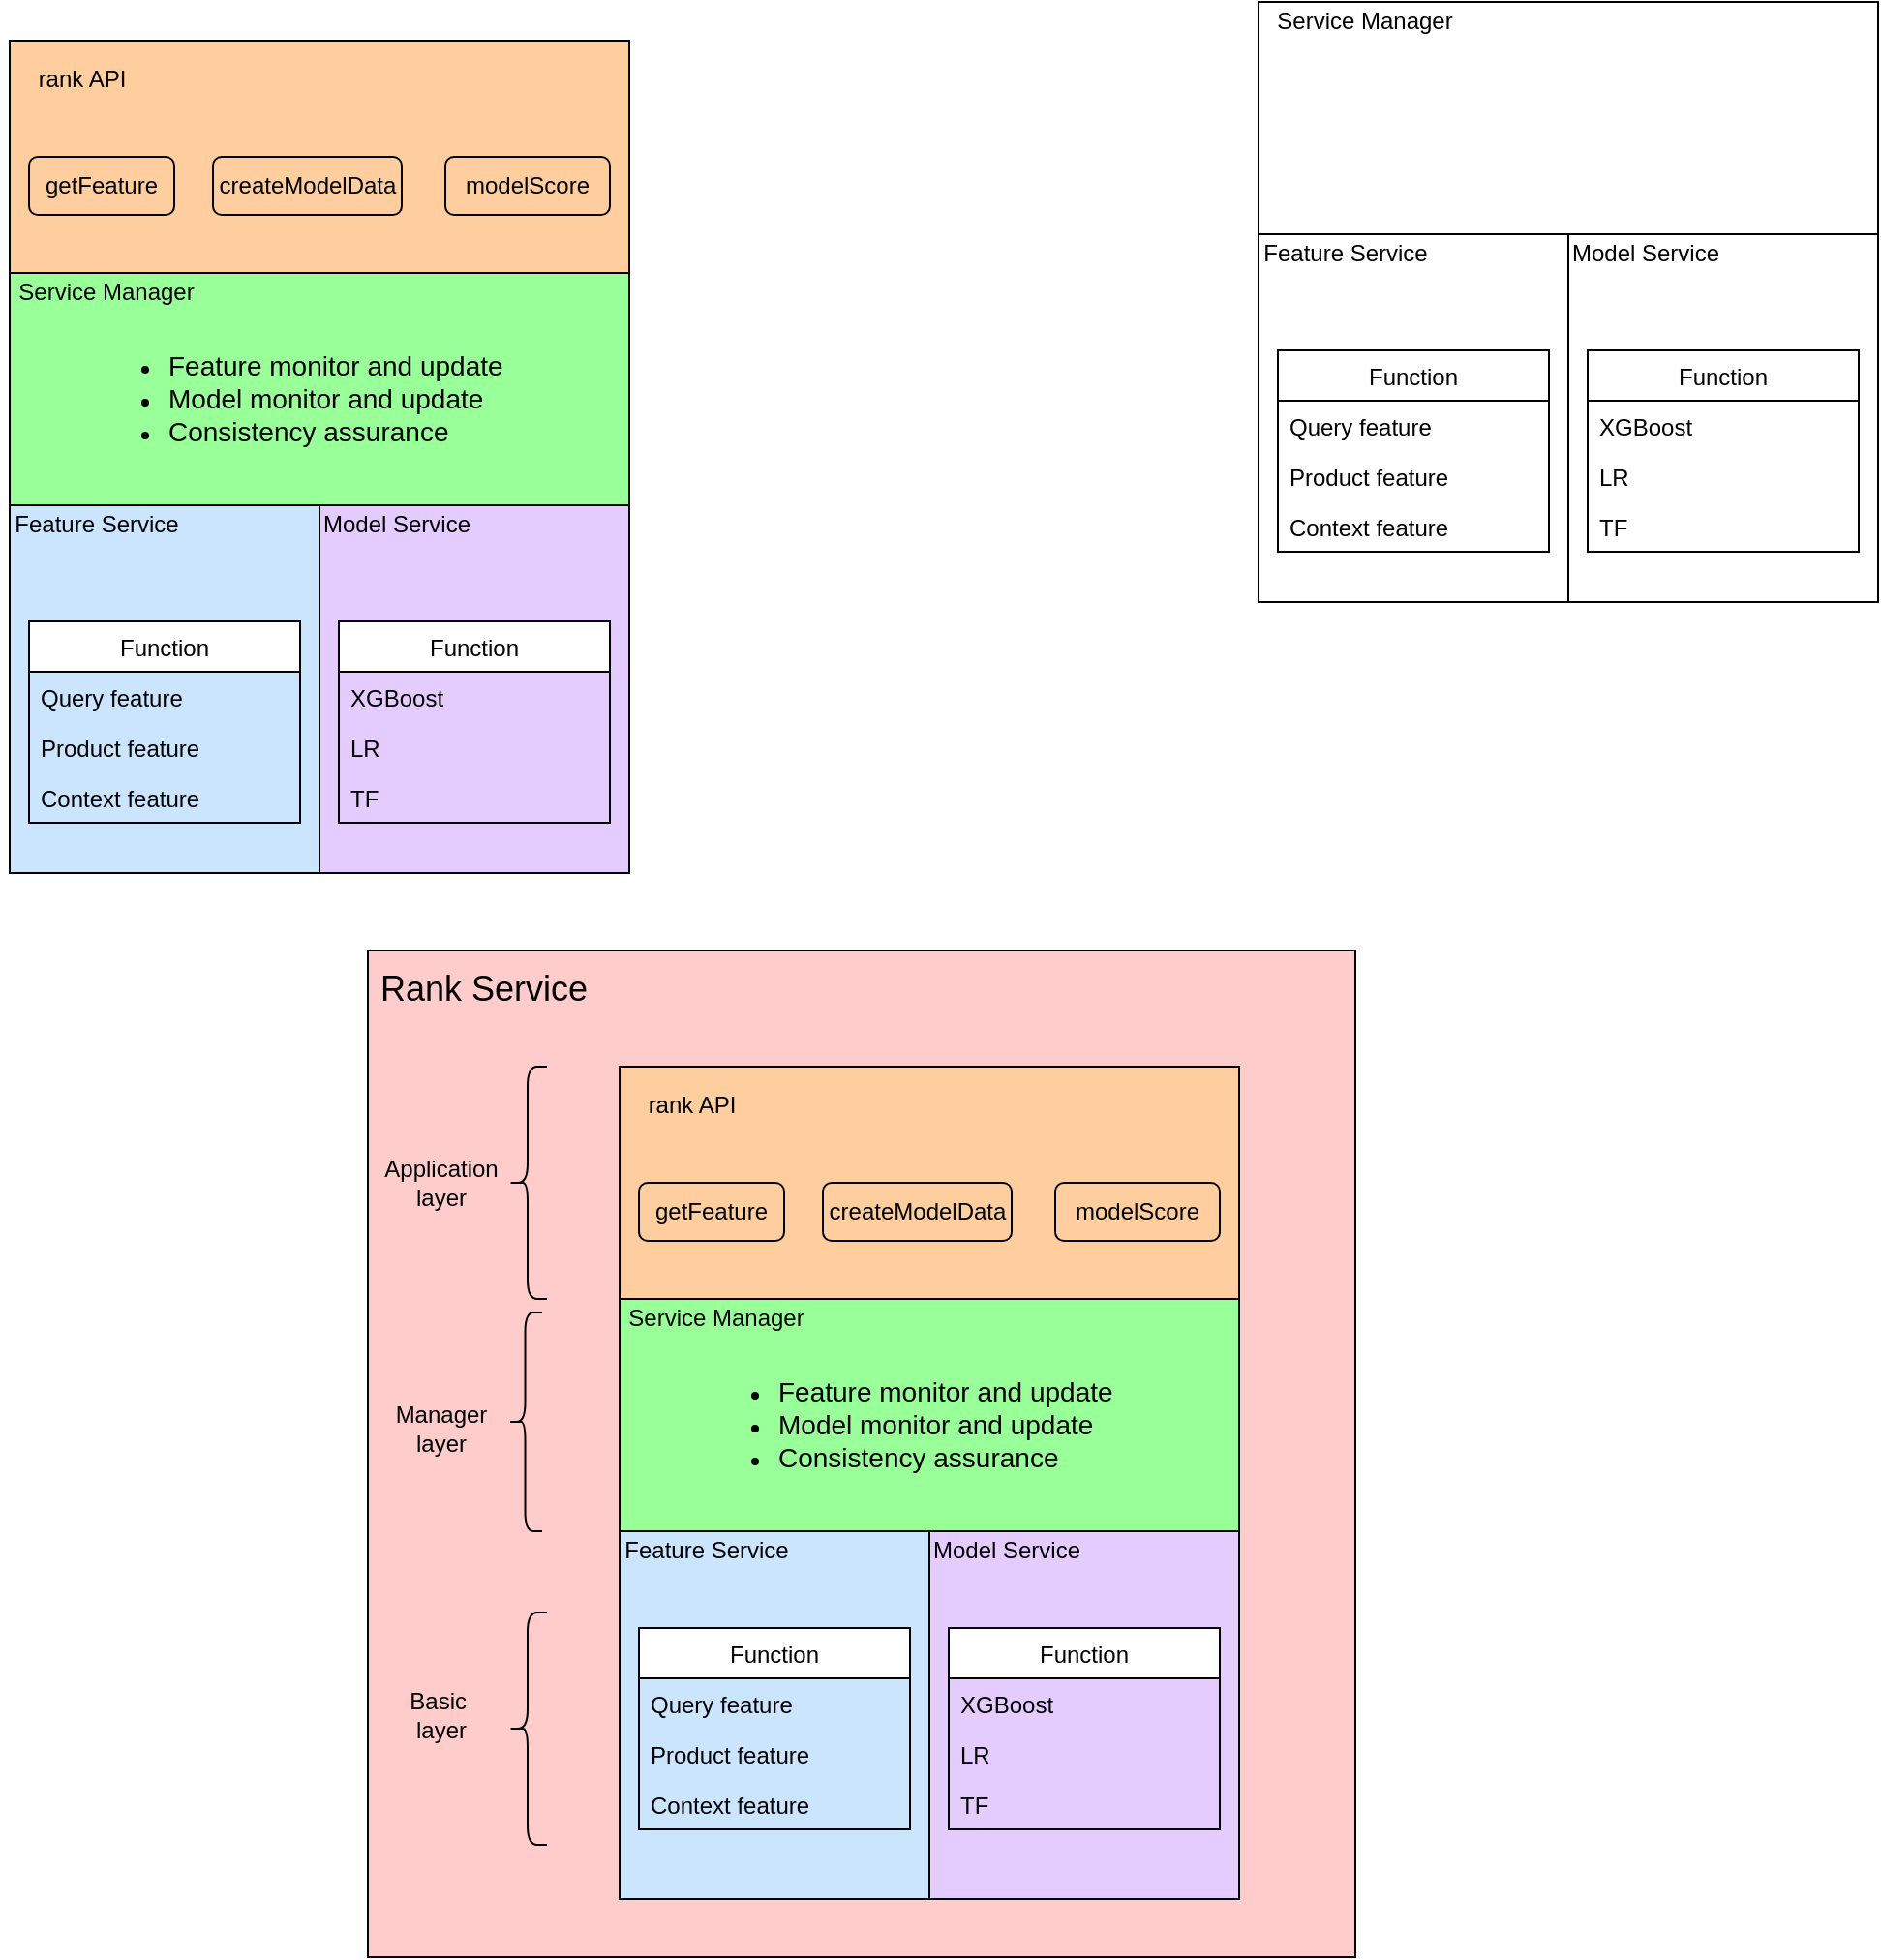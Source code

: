 <mxfile version="14.6.13" type="github">
  <diagram id="SZdEBqZsAKPvEcrVzDSO" name="Page-1">
    <mxGraphModel dx="2066" dy="1163" grid="1" gridSize="10" guides="1" tooltips="1" connect="1" arrows="1" fold="1" page="1" pageScale="1" pageWidth="1169" pageHeight="1654" math="0" shadow="0">
      <root>
        <mxCell id="0" />
        <mxCell id="1" parent="0" />
        <mxCell id="BSlM-SRvdAZNcuz4wWOg-7" value="" style="rounded=0;whiteSpace=wrap;html=1;" vertex="1" parent="1">
          <mxGeometry x="700" y="150" width="160" height="190" as="geometry" />
        </mxCell>
        <mxCell id="BSlM-SRvdAZNcuz4wWOg-8" value="Feature Service" style="text;html=1;strokeColor=none;fillColor=none;align=center;verticalAlign=middle;whiteSpace=wrap;rounded=0;" vertex="1" parent="1">
          <mxGeometry x="700" y="150" width="90" height="20" as="geometry" />
        </mxCell>
        <mxCell id="BSlM-SRvdAZNcuz4wWOg-9" value="Function" style="swimlane;fontStyle=0;childLayout=stackLayout;horizontal=1;startSize=26;horizontalStack=0;resizeParent=1;resizeParentMax=0;resizeLast=0;collapsible=1;marginBottom=0;" vertex="1" parent="1">
          <mxGeometry x="710" y="210" width="140" height="104" as="geometry" />
        </mxCell>
        <mxCell id="BSlM-SRvdAZNcuz4wWOg-10" value="Query feature" style="text;strokeColor=none;fillColor=none;align=left;verticalAlign=top;spacingLeft=4;spacingRight=4;overflow=hidden;rotatable=0;points=[[0,0.5],[1,0.5]];portConstraint=eastwest;" vertex="1" parent="BSlM-SRvdAZNcuz4wWOg-9">
          <mxGeometry y="26" width="140" height="26" as="geometry" />
        </mxCell>
        <mxCell id="BSlM-SRvdAZNcuz4wWOg-11" value="Product feature" style="text;strokeColor=none;fillColor=none;align=left;verticalAlign=top;spacingLeft=4;spacingRight=4;overflow=hidden;rotatable=0;points=[[0,0.5],[1,0.5]];portConstraint=eastwest;" vertex="1" parent="BSlM-SRvdAZNcuz4wWOg-9">
          <mxGeometry y="52" width="140" height="26" as="geometry" />
        </mxCell>
        <mxCell id="BSlM-SRvdAZNcuz4wWOg-12" value="Context feature" style="text;strokeColor=none;fillColor=none;align=left;verticalAlign=top;spacingLeft=4;spacingRight=4;overflow=hidden;rotatable=0;points=[[0,0.5],[1,0.5]];portConstraint=eastwest;" vertex="1" parent="BSlM-SRvdAZNcuz4wWOg-9">
          <mxGeometry y="78" width="140" height="26" as="geometry" />
        </mxCell>
        <mxCell id="BSlM-SRvdAZNcuz4wWOg-19" value="" style="rounded=0;whiteSpace=wrap;html=1;" vertex="1" parent="1">
          <mxGeometry x="860" y="150" width="160" height="190" as="geometry" />
        </mxCell>
        <mxCell id="BSlM-SRvdAZNcuz4wWOg-20" value="Model Service" style="text;html=1;strokeColor=none;fillColor=none;align=center;verticalAlign=middle;whiteSpace=wrap;rounded=0;" vertex="1" parent="1">
          <mxGeometry x="860" y="150" width="80" height="20" as="geometry" />
        </mxCell>
        <mxCell id="BSlM-SRvdAZNcuz4wWOg-21" value="Function" style="swimlane;fontStyle=0;childLayout=stackLayout;horizontal=1;startSize=26;horizontalStack=0;resizeParent=1;resizeParentMax=0;resizeLast=0;collapsible=1;marginBottom=0;" vertex="1" parent="1">
          <mxGeometry x="870" y="210" width="140" height="104" as="geometry" />
        </mxCell>
        <mxCell id="BSlM-SRvdAZNcuz4wWOg-22" value="XGBoost" style="text;strokeColor=none;fillColor=none;align=left;verticalAlign=top;spacingLeft=4;spacingRight=4;overflow=hidden;rotatable=0;points=[[0,0.5],[1,0.5]];portConstraint=eastwest;" vertex="1" parent="BSlM-SRvdAZNcuz4wWOg-21">
          <mxGeometry y="26" width="140" height="26" as="geometry" />
        </mxCell>
        <mxCell id="BSlM-SRvdAZNcuz4wWOg-23" value="LR" style="text;strokeColor=none;fillColor=none;align=left;verticalAlign=top;spacingLeft=4;spacingRight=4;overflow=hidden;rotatable=0;points=[[0,0.5],[1,0.5]];portConstraint=eastwest;" vertex="1" parent="BSlM-SRvdAZNcuz4wWOg-21">
          <mxGeometry y="52" width="140" height="26" as="geometry" />
        </mxCell>
        <mxCell id="BSlM-SRvdAZNcuz4wWOg-24" value="TF" style="text;strokeColor=none;fillColor=none;align=left;verticalAlign=top;spacingLeft=4;spacingRight=4;overflow=hidden;rotatable=0;points=[[0,0.5],[1,0.5]];portConstraint=eastwest;" vertex="1" parent="BSlM-SRvdAZNcuz4wWOg-21">
          <mxGeometry y="78" width="140" height="26" as="geometry" />
        </mxCell>
        <mxCell id="BSlM-SRvdAZNcuz4wWOg-25" value="" style="rounded=0;whiteSpace=wrap;html=1;" vertex="1" parent="1">
          <mxGeometry x="700" y="30" width="320" height="120" as="geometry" />
        </mxCell>
        <mxCell id="BSlM-SRvdAZNcuz4wWOg-26" value="Service Manager" style="text;html=1;strokeColor=none;fillColor=none;align=center;verticalAlign=middle;whiteSpace=wrap;rounded=0;" vertex="1" parent="1">
          <mxGeometry x="700" y="30" width="110" height="20" as="geometry" />
        </mxCell>
        <mxCell id="BSlM-SRvdAZNcuz4wWOg-28" value="" style="rounded=0;whiteSpace=wrap;html=1;fillColor=#FFCCCC;" vertex="1" parent="1">
          <mxGeometry x="240" y="520" width="510" height="520" as="geometry" />
        </mxCell>
        <mxCell id="BSlM-SRvdAZNcuz4wWOg-43" value="&lt;font style=&quot;font-size: 18px&quot;&gt;Rank Service&lt;/font&gt;" style="text;html=1;strokeColor=none;fillColor=none;align=center;verticalAlign=middle;whiteSpace=wrap;rounded=0;" vertex="1" parent="1">
          <mxGeometry x="190" y="520" width="220" height="40" as="geometry" />
        </mxCell>
        <mxCell id="BSlM-SRvdAZNcuz4wWOg-60" value="" style="rounded=0;whiteSpace=wrap;html=1;fillColor=#CCE5FF;" vertex="1" parent="1">
          <mxGeometry x="55" y="290" width="160" height="190" as="geometry" />
        </mxCell>
        <mxCell id="BSlM-SRvdAZNcuz4wWOg-61" value="Feature Service" style="text;html=1;strokeColor=none;fillColor=none;align=center;verticalAlign=middle;whiteSpace=wrap;rounded=0;" vertex="1" parent="1">
          <mxGeometry x="55" y="290" width="90" height="20" as="geometry" />
        </mxCell>
        <mxCell id="BSlM-SRvdAZNcuz4wWOg-62" value="Function" style="swimlane;fontStyle=0;childLayout=stackLayout;horizontal=1;startSize=26;horizontalStack=0;resizeParent=1;resizeParentMax=0;resizeLast=0;collapsible=1;marginBottom=0;" vertex="1" parent="1">
          <mxGeometry x="65" y="350" width="140" height="104" as="geometry" />
        </mxCell>
        <mxCell id="BSlM-SRvdAZNcuz4wWOg-63" value="Query feature" style="text;strokeColor=none;fillColor=none;align=left;verticalAlign=top;spacingLeft=4;spacingRight=4;overflow=hidden;rotatable=0;points=[[0,0.5],[1,0.5]];portConstraint=eastwest;" vertex="1" parent="BSlM-SRvdAZNcuz4wWOg-62">
          <mxGeometry y="26" width="140" height="26" as="geometry" />
        </mxCell>
        <mxCell id="BSlM-SRvdAZNcuz4wWOg-64" value="Product feature" style="text;strokeColor=none;fillColor=none;align=left;verticalAlign=top;spacingLeft=4;spacingRight=4;overflow=hidden;rotatable=0;points=[[0,0.5],[1,0.5]];portConstraint=eastwest;" vertex="1" parent="BSlM-SRvdAZNcuz4wWOg-62">
          <mxGeometry y="52" width="140" height="26" as="geometry" />
        </mxCell>
        <mxCell id="BSlM-SRvdAZNcuz4wWOg-65" value="Context feature" style="text;strokeColor=none;fillColor=none;align=left;verticalAlign=top;spacingLeft=4;spacingRight=4;overflow=hidden;rotatable=0;points=[[0,0.5],[1,0.5]];portConstraint=eastwest;" vertex="1" parent="BSlM-SRvdAZNcuz4wWOg-62">
          <mxGeometry y="78" width="140" height="26" as="geometry" />
        </mxCell>
        <mxCell id="BSlM-SRvdAZNcuz4wWOg-66" value="" style="rounded=0;whiteSpace=wrap;html=1;fillColor=#E5CCFF;" vertex="1" parent="1">
          <mxGeometry x="215" y="290" width="160" height="190" as="geometry" />
        </mxCell>
        <mxCell id="BSlM-SRvdAZNcuz4wWOg-67" value="Model Service" style="text;html=1;strokeColor=none;fillColor=none;align=center;verticalAlign=middle;whiteSpace=wrap;rounded=0;" vertex="1" parent="1">
          <mxGeometry x="215" y="290" width="80" height="20" as="geometry" />
        </mxCell>
        <mxCell id="BSlM-SRvdAZNcuz4wWOg-68" value="Function" style="swimlane;fontStyle=0;childLayout=stackLayout;horizontal=1;startSize=26;horizontalStack=0;resizeParent=1;resizeParentMax=0;resizeLast=0;collapsible=1;marginBottom=0;" vertex="1" parent="1">
          <mxGeometry x="225" y="350" width="140" height="104" as="geometry" />
        </mxCell>
        <mxCell id="BSlM-SRvdAZNcuz4wWOg-69" value="XGBoost" style="text;strokeColor=none;fillColor=none;align=left;verticalAlign=top;spacingLeft=4;spacingRight=4;overflow=hidden;rotatable=0;points=[[0,0.5],[1,0.5]];portConstraint=eastwest;" vertex="1" parent="BSlM-SRvdAZNcuz4wWOg-68">
          <mxGeometry y="26" width="140" height="26" as="geometry" />
        </mxCell>
        <mxCell id="BSlM-SRvdAZNcuz4wWOg-70" value="LR" style="text;strokeColor=none;fillColor=none;align=left;verticalAlign=top;spacingLeft=4;spacingRight=4;overflow=hidden;rotatable=0;points=[[0,0.5],[1,0.5]];portConstraint=eastwest;" vertex="1" parent="BSlM-SRvdAZNcuz4wWOg-68">
          <mxGeometry y="52" width="140" height="26" as="geometry" />
        </mxCell>
        <mxCell id="BSlM-SRvdAZNcuz4wWOg-71" value="TF" style="text;strokeColor=none;fillColor=none;align=left;verticalAlign=top;spacingLeft=4;spacingRight=4;overflow=hidden;rotatable=0;points=[[0,0.5],[1,0.5]];portConstraint=eastwest;" vertex="1" parent="BSlM-SRvdAZNcuz4wWOg-68">
          <mxGeometry y="78" width="140" height="26" as="geometry" />
        </mxCell>
        <mxCell id="BSlM-SRvdAZNcuz4wWOg-72" value="" style="rounded=0;whiteSpace=wrap;html=1;fillColor=#99FF99;" vertex="1" parent="1">
          <mxGeometry x="55" y="170" width="320" height="120" as="geometry" />
        </mxCell>
        <mxCell id="BSlM-SRvdAZNcuz4wWOg-73" value="Service Manager" style="text;html=1;strokeColor=none;fillColor=none;align=center;verticalAlign=middle;whiteSpace=wrap;rounded=0;" vertex="1" parent="1">
          <mxGeometry x="50" y="170" width="110" height="20" as="geometry" />
        </mxCell>
        <mxCell id="BSlM-SRvdAZNcuz4wWOg-74" value="&lt;ul&gt;&lt;li&gt;&lt;font style=&quot;font-size: 14px&quot;&gt;Feature monitor and update&lt;/font&gt;&lt;/li&gt;&lt;li&gt;&lt;font style=&quot;font-size: 14px&quot;&gt;Model monitor and update&lt;/font&gt;&lt;/li&gt;&lt;li&gt;&lt;font style=&quot;font-size: 14px&quot;&gt;Consistency&amp;nbsp;assurance&lt;/font&gt;&lt;/li&gt;&lt;/ul&gt;" style="text;strokeColor=none;fillColor=none;html=1;whiteSpace=wrap;verticalAlign=middle;overflow=hidden;" vertex="1" parent="1">
          <mxGeometry x="95" y="190" width="240" height="90" as="geometry" />
        </mxCell>
        <mxCell id="BSlM-SRvdAZNcuz4wWOg-76" value="" style="rounded=0;whiteSpace=wrap;html=1;fillColor=#FFCE9F;" vertex="1" parent="1">
          <mxGeometry x="55" y="50" width="320" height="120" as="geometry" />
        </mxCell>
        <mxCell id="BSlM-SRvdAZNcuz4wWOg-77" value="rank API" style="text;html=1;strokeColor=none;fillColor=none;align=center;verticalAlign=middle;whiteSpace=wrap;rounded=0;" vertex="1" parent="1">
          <mxGeometry x="65" y="60" width="55" height="20" as="geometry" />
        </mxCell>
        <mxCell id="BSlM-SRvdAZNcuz4wWOg-78" value="getFeature" style="rounded=1;whiteSpace=wrap;html=1;fillColor=#FFCE9F;" vertex="1" parent="1">
          <mxGeometry x="65" y="110" width="75" height="30" as="geometry" />
        </mxCell>
        <mxCell id="BSlM-SRvdAZNcuz4wWOg-79" value="createModelData" style="rounded=1;whiteSpace=wrap;html=1;fillColor=#FFCE9F;" vertex="1" parent="1">
          <mxGeometry x="160" y="110" width="97.5" height="30" as="geometry" />
        </mxCell>
        <mxCell id="BSlM-SRvdAZNcuz4wWOg-80" value="modelScore" style="rounded=1;whiteSpace=wrap;html=1;fillColor=#FFCE9F;" vertex="1" parent="1">
          <mxGeometry x="280" y="110" width="85" height="30" as="geometry" />
        </mxCell>
        <mxCell id="BSlM-SRvdAZNcuz4wWOg-81" value="" style="rounded=0;whiteSpace=wrap;html=1;fillColor=#CCE5FF;" vertex="1" parent="1">
          <mxGeometry x="370" y="820" width="160" height="190" as="geometry" />
        </mxCell>
        <mxCell id="BSlM-SRvdAZNcuz4wWOg-82" value="Feature Service" style="text;html=1;strokeColor=none;fillColor=none;align=center;verticalAlign=middle;whiteSpace=wrap;rounded=0;" vertex="1" parent="1">
          <mxGeometry x="370" y="820" width="90" height="20" as="geometry" />
        </mxCell>
        <mxCell id="BSlM-SRvdAZNcuz4wWOg-83" value="Function" style="swimlane;fontStyle=0;childLayout=stackLayout;horizontal=1;startSize=26;horizontalStack=0;resizeParent=1;resizeParentMax=0;resizeLast=0;collapsible=1;marginBottom=0;" vertex="1" parent="1">
          <mxGeometry x="380" y="870" width="140" height="104" as="geometry" />
        </mxCell>
        <mxCell id="BSlM-SRvdAZNcuz4wWOg-84" value="Query feature" style="text;strokeColor=none;fillColor=none;align=left;verticalAlign=top;spacingLeft=4;spacingRight=4;overflow=hidden;rotatable=0;points=[[0,0.5],[1,0.5]];portConstraint=eastwest;" vertex="1" parent="BSlM-SRvdAZNcuz4wWOg-83">
          <mxGeometry y="26" width="140" height="26" as="geometry" />
        </mxCell>
        <mxCell id="BSlM-SRvdAZNcuz4wWOg-85" value="Product feature" style="text;strokeColor=none;fillColor=none;align=left;verticalAlign=top;spacingLeft=4;spacingRight=4;overflow=hidden;rotatable=0;points=[[0,0.5],[1,0.5]];portConstraint=eastwest;" vertex="1" parent="BSlM-SRvdAZNcuz4wWOg-83">
          <mxGeometry y="52" width="140" height="26" as="geometry" />
        </mxCell>
        <mxCell id="BSlM-SRvdAZNcuz4wWOg-86" value="Context feature" style="text;strokeColor=none;fillColor=none;align=left;verticalAlign=top;spacingLeft=4;spacingRight=4;overflow=hidden;rotatable=0;points=[[0,0.5],[1,0.5]];portConstraint=eastwest;" vertex="1" parent="BSlM-SRvdAZNcuz4wWOg-83">
          <mxGeometry y="78" width="140" height="26" as="geometry" />
        </mxCell>
        <mxCell id="BSlM-SRvdAZNcuz4wWOg-87" value="" style="rounded=0;whiteSpace=wrap;html=1;fillColor=#E5CCFF;" vertex="1" parent="1">
          <mxGeometry x="530" y="820" width="160" height="190" as="geometry" />
        </mxCell>
        <mxCell id="BSlM-SRvdAZNcuz4wWOg-88" value="Model Service" style="text;html=1;strokeColor=none;fillColor=none;align=center;verticalAlign=middle;whiteSpace=wrap;rounded=0;" vertex="1" parent="1">
          <mxGeometry x="530" y="820" width="80" height="20" as="geometry" />
        </mxCell>
        <mxCell id="BSlM-SRvdAZNcuz4wWOg-89" value="Function" style="swimlane;fontStyle=0;childLayout=stackLayout;horizontal=1;startSize=26;horizontalStack=0;resizeParent=1;resizeParentMax=0;resizeLast=0;collapsible=1;marginBottom=0;" vertex="1" parent="1">
          <mxGeometry x="540" y="870" width="140" height="104" as="geometry" />
        </mxCell>
        <mxCell id="BSlM-SRvdAZNcuz4wWOg-90" value="XGBoost" style="text;strokeColor=none;fillColor=none;align=left;verticalAlign=top;spacingLeft=4;spacingRight=4;overflow=hidden;rotatable=0;points=[[0,0.5],[1,0.5]];portConstraint=eastwest;" vertex="1" parent="BSlM-SRvdAZNcuz4wWOg-89">
          <mxGeometry y="26" width="140" height="26" as="geometry" />
        </mxCell>
        <mxCell id="BSlM-SRvdAZNcuz4wWOg-91" value="LR" style="text;strokeColor=none;fillColor=none;align=left;verticalAlign=top;spacingLeft=4;spacingRight=4;overflow=hidden;rotatable=0;points=[[0,0.5],[1,0.5]];portConstraint=eastwest;" vertex="1" parent="BSlM-SRvdAZNcuz4wWOg-89">
          <mxGeometry y="52" width="140" height="26" as="geometry" />
        </mxCell>
        <mxCell id="BSlM-SRvdAZNcuz4wWOg-92" value="TF" style="text;strokeColor=none;fillColor=none;align=left;verticalAlign=top;spacingLeft=4;spacingRight=4;overflow=hidden;rotatable=0;points=[[0,0.5],[1,0.5]];portConstraint=eastwest;" vertex="1" parent="BSlM-SRvdAZNcuz4wWOg-89">
          <mxGeometry y="78" width="140" height="26" as="geometry" />
        </mxCell>
        <mxCell id="BSlM-SRvdAZNcuz4wWOg-93" value="" style="rounded=0;whiteSpace=wrap;html=1;fillColor=#99FF99;" vertex="1" parent="1">
          <mxGeometry x="370" y="700" width="320" height="120" as="geometry" />
        </mxCell>
        <mxCell id="BSlM-SRvdAZNcuz4wWOg-94" value="Service Manager" style="text;html=1;strokeColor=none;fillColor=none;align=center;verticalAlign=middle;whiteSpace=wrap;rounded=0;" vertex="1" parent="1">
          <mxGeometry x="365" y="700" width="110" height="20" as="geometry" />
        </mxCell>
        <mxCell id="BSlM-SRvdAZNcuz4wWOg-95" value="&lt;ul&gt;&lt;li&gt;&lt;font style=&quot;font-size: 14px&quot;&gt;Feature monitor and update&lt;/font&gt;&lt;/li&gt;&lt;li&gt;&lt;font style=&quot;font-size: 14px&quot;&gt;Model monitor and update&lt;/font&gt;&lt;/li&gt;&lt;li&gt;&lt;font style=&quot;font-size: 14px&quot;&gt;Consistency&amp;nbsp;assurance&lt;/font&gt;&lt;/li&gt;&lt;/ul&gt;" style="text;strokeColor=none;fillColor=none;html=1;whiteSpace=wrap;verticalAlign=middle;overflow=hidden;" vertex="1" parent="1">
          <mxGeometry x="410" y="720" width="240" height="90" as="geometry" />
        </mxCell>
        <mxCell id="BSlM-SRvdAZNcuz4wWOg-96" value="" style="rounded=0;whiteSpace=wrap;html=1;fillColor=#FFCE9F;" vertex="1" parent="1">
          <mxGeometry x="370" y="580" width="320" height="120" as="geometry" />
        </mxCell>
        <mxCell id="BSlM-SRvdAZNcuz4wWOg-97" value="rank API" style="text;html=1;strokeColor=none;fillColor=none;align=center;verticalAlign=middle;whiteSpace=wrap;rounded=0;" vertex="1" parent="1">
          <mxGeometry x="380" y="590" width="55" height="20" as="geometry" />
        </mxCell>
        <mxCell id="BSlM-SRvdAZNcuz4wWOg-98" value="getFeature" style="rounded=1;whiteSpace=wrap;html=1;fillColor=#FFCE9F;" vertex="1" parent="1">
          <mxGeometry x="380" y="640" width="75" height="30" as="geometry" />
        </mxCell>
        <mxCell id="BSlM-SRvdAZNcuz4wWOg-99" value="createModelData" style="rounded=1;whiteSpace=wrap;html=1;fillColor=#FFCE9F;" vertex="1" parent="1">
          <mxGeometry x="475" y="640" width="97.5" height="30" as="geometry" />
        </mxCell>
        <mxCell id="BSlM-SRvdAZNcuz4wWOg-100" value="modelScore" style="rounded=1;whiteSpace=wrap;html=1;fillColor=#FFCE9F;" vertex="1" parent="1">
          <mxGeometry x="595" y="640" width="85" height="30" as="geometry" />
        </mxCell>
        <mxCell id="BSlM-SRvdAZNcuz4wWOg-102" value="Basic&amp;nbsp;&lt;br&gt;layer" style="text;html=1;strokeColor=none;fillColor=none;align=center;verticalAlign=middle;whiteSpace=wrap;rounded=0;" vertex="1" parent="1">
          <mxGeometry x="258" y="905" width="40" height="20" as="geometry" />
        </mxCell>
        <mxCell id="BSlM-SRvdAZNcuz4wWOg-103" value="" style="shape=curlyBracket;whiteSpace=wrap;html=1;rounded=1;fillColor=#FFCE9F;" vertex="1" parent="1">
          <mxGeometry x="312.5" y="707" width="17.5" height="113" as="geometry" />
        </mxCell>
        <mxCell id="BSlM-SRvdAZNcuz4wWOg-104" value="Manager&lt;br&gt;layer" style="text;html=1;strokeColor=none;fillColor=none;align=center;verticalAlign=middle;whiteSpace=wrap;rounded=0;" vertex="1" parent="1">
          <mxGeometry x="258" y="757" width="40" height="20" as="geometry" />
        </mxCell>
        <mxCell id="BSlM-SRvdAZNcuz4wWOg-105" value="" style="shape=curlyBracket;whiteSpace=wrap;html=1;rounded=1;fillColor=#FFCE9F;" vertex="1" parent="1">
          <mxGeometry x="312.5" y="580" width="20" height="120" as="geometry" />
        </mxCell>
        <mxCell id="BSlM-SRvdAZNcuz4wWOg-106" value="Application&lt;br&gt;layer" style="text;html=1;strokeColor=none;fillColor=none;align=center;verticalAlign=middle;whiteSpace=wrap;rounded=0;" vertex="1" parent="1">
          <mxGeometry x="258" y="630" width="40" height="20" as="geometry" />
        </mxCell>
        <mxCell id="BSlM-SRvdAZNcuz4wWOg-107" value="" style="shape=curlyBracket;whiteSpace=wrap;html=1;rounded=1;fillColor=#FFCE9F;" vertex="1" parent="1">
          <mxGeometry x="312.5" y="862" width="20" height="120" as="geometry" />
        </mxCell>
      </root>
    </mxGraphModel>
  </diagram>
</mxfile>
